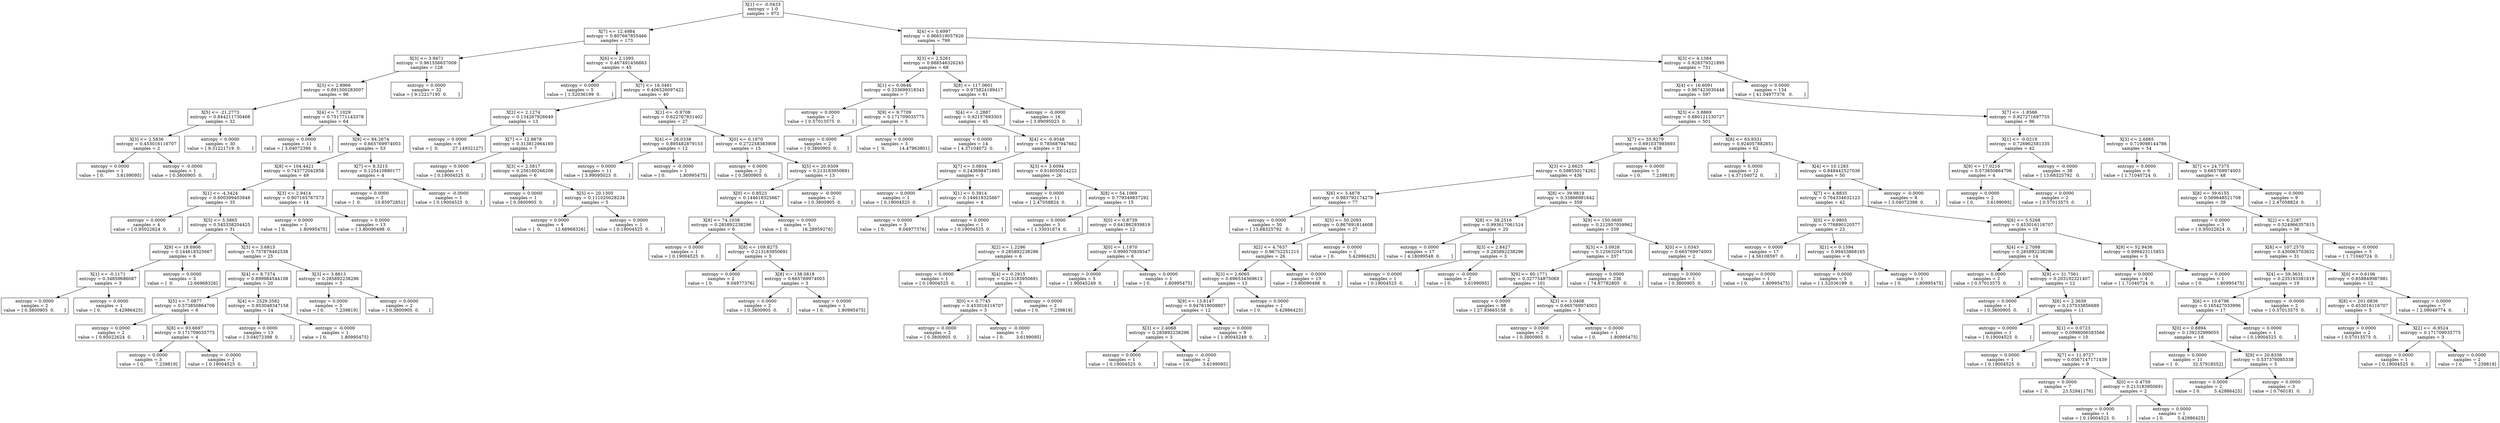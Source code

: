 digraph Tree {
0 [label="X[1] <= -0.0433\nentropy = 1.0\nsamples = 972", shape="box"] ;
1 [label="X[7] <= 12.4984\nentropy = 0.807667855466\nsamples = 173", shape="box"] ;
0 -> 1 ;
2 [label="X[3] <= 3.9471\nentropy = 0.961556657009\nsamples = 128", shape="box"] ;
1 -> 2 ;
3 [label="X[3] <= 2.8966\nentropy = 0.891500283007\nsamples = 96", shape="box"] ;
2 -> 3 ;
4 [label="X[5] <= -21.2773\nentropy = 0.844211730468\nsamples = 32", shape="box"] ;
3 -> 4 ;
5 [label="X[3] <= 2.5836\nentropy = 0.453016116707\nsamples = 2", shape="box"] ;
4 -> 5 ;
6 [label="entropy = 0.0000\nsamples = 1\nvalue = [ 0.         3.6199095]", shape="box"] ;
5 -> 6 ;
7 [label="entropy = -0.0000\nsamples = 1\nvalue = [ 0.3800905  0.       ]", shape="box"] ;
5 -> 7 ;
8 [label="entropy = 0.0000\nsamples = 30\nvalue = [ 9.31221719  0.        ]", shape="box"] ;
4 -> 8 ;
9 [label="X[4] <= 7.1029\nentropy = 0.751771143378\nsamples = 64", shape="box"] ;
3 -> 9 ;
10 [label="entropy = 0.0000\nsamples = 11\nvalue = [ 3.04072398  0.        ]", shape="box"] ;
9 -> 10 ;
11 [label="X[9] <= 84.2674\nentropy = 0.665769974003\nsamples = 53", shape="box"] ;
9 -> 11 ;
12 [label="X[8] <= 104.4421\nentropy = 0.743772042858\nsamples = 49", shape="box"] ;
11 -> 12 ;
13 [label="X[1] <= -4.3424\nentropy = 0.600399403848\nsamples = 35", shape="box"] ;
12 -> 13 ;
14 [label="entropy = 0.0000\nsamples = 4\nvalue = [ 0.95022624  0.        ]", shape="box"] ;
13 -> 14 ;
15 [label="X[5] <= 5.5865\nentropy = 0.545338204425\nsamples = 31", shape="box"] ;
13 -> 15 ;
16 [label="X[9] <= 19.6906\nentropy = 0.144618325667\nsamples = 6", shape="box"] ;
15 -> 16 ;
17 [label="X[1] <= -0.1171\nentropy = 0.34859686087\nsamples = 3", shape="box"] ;
16 -> 17 ;
18 [label="entropy = 0.0000\nsamples = 2\nvalue = [ 0.3800905  0.       ]", shape="box"] ;
17 -> 18 ;
19 [label="entropy = 0.0000\nsamples = 1\nvalue = [ 0.          5.42986425]", shape="box"] ;
17 -> 19 ;
20 [label="entropy = 0.0000\nsamples = 3\nvalue = [  0.          12.66968326]", shape="box"] ;
16 -> 20 ;
21 [label="X[3] <= 3.6815\nentropy = 0.757878462538\nsamples = 25", shape="box"] ;
15 -> 21 ;
22 [label="X[4] <= 8.7374\nentropy = 0.899984544108\nsamples = 20", shape="box"] ;
21 -> 22 ;
23 [label="X[5] <= 7.0877\nentropy = 0.573850864706\nsamples = 6", shape="box"] ;
22 -> 23 ;
24 [label="entropy = 0.0000\nsamples = 2\nvalue = [ 0.95022624  0.        ]", shape="box"] ;
23 -> 24 ;
25 [label="X[8] <= 93.6697\nentropy = 0.171709035775\nsamples = 4", shape="box"] ;
23 -> 25 ;
26 [label="entropy = 0.0000\nsamples = 3\nvalue = [ 0.        7.239819]", shape="box"] ;
25 -> 26 ;
27 [label="entropy = -0.0000\nsamples = 1\nvalue = [ 0.19004525  0.        ]", shape="box"] ;
25 -> 27 ;
28 [label="X[4] <= 2529.3582\nentropy = 0.953048347158\nsamples = 14", shape="box"] ;
22 -> 28 ;
29 [label="entropy = 0.0000\nsamples = 13\nvalue = [ 3.04072398  0.        ]", shape="box"] ;
28 -> 29 ;
30 [label="entropy = -0.0000\nsamples = 1\nvalue = [ 0.          1.80995475]", shape="box"] ;
28 -> 30 ;
31 [label="X[3] <= 3.8813\nentropy = 0.285892238296\nsamples = 5", shape="box"] ;
21 -> 31 ;
32 [label="entropy = 0.0000\nsamples = 3\nvalue = [ 0.        7.239819]", shape="box"] ;
31 -> 32 ;
33 [label="entropy = 0.0000\nsamples = 2\nvalue = [ 0.3800905  0.       ]", shape="box"] ;
31 -> 33 ;
34 [label="X[3] <= 2.9414\nentropy = 0.907165767573\nsamples = 14", shape="box"] ;
12 -> 34 ;
35 [label="entropy = 0.0000\nsamples = 1\nvalue = [ 0.          1.80995475]", shape="box"] ;
34 -> 35 ;
36 [label="entropy = 0.0000\nsamples = 13\nvalue = [ 3.80090498  0.        ]", shape="box"] ;
34 -> 36 ;
37 [label="X[7] <= 8.3215\nentropy = 0.125410880177\nsamples = 4", shape="box"] ;
11 -> 37 ;
38 [label="entropy = 0.0000\nsamples = 3\nvalue = [  0.          10.85972851]", shape="box"] ;
37 -> 38 ;
39 [label="entropy = -0.0000\nsamples = 1\nvalue = [ 0.19004525  0.        ]", shape="box"] ;
37 -> 39 ;
40 [label="entropy = 0.0000\nsamples = 32\nvalue = [ 9.12217195  0.        ]", shape="box"] ;
2 -> 40 ;
41 [label="X[6] <= 2.1095\nentropy = 0.467491456663\nsamples = 45", shape="box"] ;
1 -> 41 ;
42 [label="entropy = 0.0000\nsamples = 5\nvalue = [ 1.52036199  0.        ]", shape="box"] ;
41 -> 42 ;
43 [label="X[7] <= 16.3491\nentropy = 0.406526097422\nsamples = 40", shape="box"] ;
41 -> 43 ;
44 [label="X[2] <= 2.1274\nentropy = 0.134267926649\nsamples = 13", shape="box"] ;
43 -> 44 ;
45 [label="entropy = 0.0000\nsamples = 6\nvalue = [  0.          27.14932127]", shape="box"] ;
44 -> 45 ;
46 [label="X[7] <= 12.8878\nentropy = 0.313812964169\nsamples = 7", shape="box"] ;
44 -> 46 ;
47 [label="entropy = 0.0000\nsamples = 1\nvalue = [ 0.19004525  0.        ]", shape="box"] ;
46 -> 47 ;
48 [label="X[3] <= 2.5817\nentropy = 0.256160266206\nsamples = 6", shape="box"] ;
46 -> 48 ;
49 [label="entropy = 0.0000\nsamples = 1\nvalue = [ 0.3800905  0.       ]", shape="box"] ;
48 -> 49 ;
50 [label="X[5] <= 20.1305\nentropy = 0.111020028234\nsamples = 5", shape="box"] ;
48 -> 50 ;
51 [label="entropy = 0.0000\nsamples = 4\nvalue = [  0.          12.66968326]", shape="box"] ;
50 -> 51 ;
52 [label="entropy = 0.0000\nsamples = 1\nvalue = [ 0.19004525  0.        ]", shape="box"] ;
50 -> 52 ;
53 [label="X[1] <= -0.9708\nentropy = 0.622767831402\nsamples = 27", shape="box"] ;
43 -> 53 ;
54 [label="X[4] <= 26.0338\nentropy = 0.895482879153\nsamples = 12", shape="box"] ;
53 -> 54 ;
55 [label="entropy = 0.0000\nsamples = 11\nvalue = [ 3.99095023  0.        ]", shape="box"] ;
54 -> 55 ;
56 [label="entropy = -0.0000\nsamples = 1\nvalue = [ 0.          1.80995475]", shape="box"] ;
54 -> 56 ;
57 [label="X[0] <= 0.1970\nentropy = 0.272258383908\nsamples = 15", shape="box"] ;
53 -> 57 ;
58 [label="entropy = 0.0000\nsamples = 2\nvalue = [ 0.3800905  0.       ]", shape="box"] ;
57 -> 58 ;
59 [label="X[5] <= 20.9309\nentropy = 0.213183950691\nsamples = 13", shape="box"] ;
57 -> 59 ;
60 [label="X[0] <= 0.8523\nentropy = 0.144618325667\nsamples = 11", shape="box"] ;
59 -> 60 ;
61 [label="X[8] <= 74.1038\nentropy = 0.285892238296\nsamples = 6", shape="box"] ;
60 -> 61 ;
62 [label="entropy = 0.0000\nsamples = 1\nvalue = [ 0.19004525  0.        ]", shape="box"] ;
61 -> 62 ;
63 [label="X[8] <= 109.8275\nentropy = 0.213183950691\nsamples = 5", shape="box"] ;
61 -> 63 ;
64 [label="entropy = 0.0000\nsamples = 2\nvalue = [ 0.          9.04977376]", shape="box"] ;
63 -> 64 ;
65 [label="X[8] <= 138.0818\nentropy = 0.665769974003\nsamples = 3", shape="box"] ;
63 -> 65 ;
66 [label="entropy = 0.0000\nsamples = 2\nvalue = [ 0.3800905  0.       ]", shape="box"] ;
65 -> 66 ;
67 [label="entropy = 0.0000\nsamples = 1\nvalue = [ 0.          1.80995475]", shape="box"] ;
65 -> 67 ;
68 [label="entropy = 0.0000\nsamples = 5\nvalue = [  0.          16.28959276]", shape="box"] ;
60 -> 68 ;
69 [label="entropy = -0.0000\nsamples = 2\nvalue = [ 0.3800905  0.       ]", shape="box"] ;
59 -> 69 ;
70 [label="X[4] <= 0.6997\nentropy = 0.966519057626\nsamples = 799", shape="box"] ;
0 -> 70 ;
71 [label="X[3] <= 2.5261\nentropy = 0.888546326245\nsamples = 68", shape="box"] ;
70 -> 71 ;
72 [label="X[1] <= 0.0646\nentropy = 0.333699318343\nsamples = 7", shape="box"] ;
71 -> 72 ;
73 [label="entropy = 0.0000\nsamples = 2\nvalue = [ 0.57013575  0.        ]", shape="box"] ;
72 -> 73 ;
74 [label="X[9] <= 9.7709\nentropy = 0.171709035775\nsamples = 5", shape="box"] ;
72 -> 74 ;
75 [label="entropy = 0.0000\nsamples = 2\nvalue = [ 0.3800905  0.       ]", shape="box"] ;
74 -> 75 ;
76 [label="entropy = 0.0000\nsamples = 3\nvalue = [  0.          14.47963801]", shape="box"] ;
74 -> 76 ;
77 [label="X[8] <= 117.0601\nentropy = 0.975824189417\nsamples = 61", shape="box"] ;
71 -> 77 ;
78 [label="X[4] <= -1.2887\nentropy = 0.92157693303\nsamples = 45", shape="box"] ;
77 -> 78 ;
79 [label="entropy = 0.0000\nsamples = 14\nvalue = [ 4.37104072  0.        ]", shape="box"] ;
78 -> 79 ;
80 [label="X[4] <= -0.9548\nentropy = 0.785687947662\nsamples = 31", shape="box"] ;
78 -> 80 ;
81 [label="X[7] <= 3.0854\nentropy = 0.243698471665\nsamples = 5", shape="box"] ;
80 -> 81 ;
82 [label="entropy = 0.0000\nsamples = 1\nvalue = [ 0.19004525  0.        ]", shape="box"] ;
81 -> 82 ;
83 [label="X[1] <= 0.3914\nentropy = 0.144618325667\nsamples = 4", shape="box"] ;
81 -> 83 ;
84 [label="entropy = 0.0000\nsamples = 3\nvalue = [ 0.          9.04977376]", shape="box"] ;
83 -> 84 ;
85 [label="entropy = 0.0000\nsamples = 1\nvalue = [ 0.19004525  0.        ]", shape="box"] ;
83 -> 85 ;
86 [label="X[3] <= 3.6094\nentropy = 0.916050024222\nsamples = 26", shape="box"] ;
80 -> 86 ;
87 [label="entropy = 0.0000\nsamples = 11\nvalue = [ 2.47058824  0.        ]", shape="box"] ;
86 -> 87 ;
88 [label="X[8] <= 54.1069\nentropy = 0.779349837292\nsamples = 15", shape="box"] ;
86 -> 88 ;
89 [label="entropy = 0.0000\nsamples = 3\nvalue = [ 1.33031674  0.        ]", shape="box"] ;
88 -> 89 ;
90 [label="X[0] <= 0.8739\nentropy = 0.641862939819\nsamples = 12", shape="box"] ;
88 -> 90 ;
91 [label="X[2] <= 1.2296\nentropy = 0.285892238296\nsamples = 6", shape="box"] ;
90 -> 91 ;
92 [label="entropy = 0.0000\nsamples = 1\nvalue = [ 0.19004525  0.        ]", shape="box"] ;
91 -> 92 ;
93 [label="X[4] <= 0.2915\nentropy = 0.213183950691\nsamples = 5", shape="box"] ;
91 -> 93 ;
94 [label="X[0] <= 0.7745\nentropy = 0.453016116707\nsamples = 3", shape="box"] ;
93 -> 94 ;
95 [label="entropy = 0.0000\nsamples = 2\nvalue = [ 0.3800905  0.       ]", shape="box"] ;
94 -> 95 ;
96 [label="entropy = -0.0000\nsamples = 1\nvalue = [ 0.         3.6199095]", shape="box"] ;
94 -> 96 ;
97 [label="entropy = 0.0000\nsamples = 2\nvalue = [ 0.        7.239819]", shape="box"] ;
93 -> 97 ;
98 [label="X[0] <= 1.1970\nentropy = 0.999570839347\nsamples = 6", shape="box"] ;
90 -> 98 ;
99 [label="entropy = 0.0000\nsamples = 5\nvalue = [ 1.90045249  0.        ]", shape="box"] ;
98 -> 99 ;
100 [label="entropy = 0.0000\nsamples = 1\nvalue = [ 0.          1.80995475]", shape="box"] ;
98 -> 100 ;
101 [label="entropy = -0.0000\nsamples = 16\nvalue = [ 3.99095023  0.        ]", shape="box"] ;
77 -> 101 ;
102 [label="X[3] <= 4.1384\nentropy = 0.928379321895\nsamples = 731", shape="box"] ;
70 -> 102 ;
103 [label="X[4] <= 16.6091\nentropy = 0.967423030448\nsamples = 597", shape="box"] ;
102 -> 103 ;
104 [label="X[3] <= 3.8869\nentropy = 0.880121230727\nsamples = 501", shape="box"] ;
103 -> 104 ;
105 [label="X[7] <= 55.9279\nentropy = 0.691037985693\nsamples = 439", shape="box"] ;
104 -> 105 ;
106 [label="X[3] <= 2.6625\nentropy = 0.598550174262\nsamples = 436", shape="box"] ;
105 -> 106 ;
107 [label="X[6] <= 3.4878\nentropy = 0.983792174279\nsamples = 77", shape="box"] ;
106 -> 107 ;
108 [label="entropy = 0.0000\nsamples = 50\nvalue = [ 13.68325792   0.        ]", shape="box"] ;
107 -> 108 ;
109 [label="X[5] <= 50.2093\nentropy = 0.867691814608\nsamples = 27", shape="box"] ;
107 -> 109 ;
110 [label="X[2] <= 4.7637\nentropy = 0.96752251215\nsamples = 26", shape="box"] ;
109 -> 110 ;
111 [label="X[3] <= 2.6065\nentropy = 0.696534369613\nsamples = 13", shape="box"] ;
110 -> 111 ;
112 [label="X[9] <= 13.8147\nentropy = 0.947619008807\nsamples = 12", shape="box"] ;
111 -> 112 ;
113 [label="X[3] <= 2.4068\nentropy = 0.285892238296\nsamples = 3", shape="box"] ;
112 -> 113 ;
114 [label="entropy = 0.0000\nsamples = 1\nvalue = [ 0.19004525  0.        ]", shape="box"] ;
113 -> 114 ;
115 [label="entropy = -0.0000\nsamples = 2\nvalue = [ 0.         3.6199095]", shape="box"] ;
113 -> 115 ;
116 [label="entropy = 0.0000\nsamples = 9\nvalue = [ 1.90045249  0.        ]", shape="box"] ;
112 -> 116 ;
117 [label="entropy = 0.0000\nsamples = 1\nvalue = [ 0.          5.42986425]", shape="box"] ;
111 -> 117 ;
118 [label="entropy = -0.0000\nsamples = 13\nvalue = [ 3.80090498  0.        ]", shape="box"] ;
110 -> 118 ;
119 [label="entropy = 0.0000\nsamples = 1\nvalue = [ 0.          5.42986425]", shape="box"] ;
109 -> 119 ;
120 [label="X[8] <= 39.9819\nentropy = 0.33866981642\nsamples = 359", shape="box"] ;
106 -> 120 ;
121 [label="X[8] <= 38.2516\nentropy = 0.993617061524\nsamples = 20", shape="box"] ;
120 -> 121 ;
122 [label="entropy = 0.0000\nsamples = 17\nvalue = [ 4.18099548  0.        ]", shape="box"] ;
121 -> 122 ;
123 [label="X[3] <= 2.8427\nentropy = 0.285892238296\nsamples = 3", shape="box"] ;
121 -> 123 ;
124 [label="entropy = 0.0000\nsamples = 1\nvalue = [ 0.19004525  0.        ]", shape="box"] ;
123 -> 124 ;
125 [label="entropy = -0.0000\nsamples = 2\nvalue = [ 0.         3.6199095]", shape="box"] ;
123 -> 125 ;
126 [label="X[9] <= 150.0695\nentropy = 0.212957059962\nsamples = 339", shape="box"] ;
120 -> 126 ;
127 [label="X[3] <= 3.0928\nentropy = 0.125632047326\nsamples = 337", shape="box"] ;
126 -> 127 ;
128 [label="X[9] <= 60.1771\nentropy = 0.327754875069\nsamples = 101", shape="box"] ;
127 -> 128 ;
129 [label="entropy = 0.0000\nsamples = 98\nvalue = [ 27.93665158   0.        ]", shape="box"] ;
128 -> 129 ;
130 [label="X[3] <= 3.0408\nentropy = 0.665769974003\nsamples = 3", shape="box"] ;
128 -> 130 ;
131 [label="entropy = 0.0000\nsamples = 2\nvalue = [ 0.3800905  0.       ]", shape="box"] ;
130 -> 131 ;
132 [label="entropy = 0.0000\nsamples = 1\nvalue = [ 0.          1.80995475]", shape="box"] ;
130 -> 132 ;
133 [label="entropy = 0.0000\nsamples = 236\nvalue = [ 74.87782805   0.        ]", shape="box"] ;
127 -> 133 ;
134 [label="X[0] <= 1.0343\nentropy = 0.665769974003\nsamples = 2", shape="box"] ;
126 -> 134 ;
135 [label="entropy = 0.0000\nsamples = 1\nvalue = [ 0.3800905  0.       ]", shape="box"] ;
134 -> 135 ;
136 [label="entropy = 0.0000\nsamples = 1\nvalue = [ 0.          1.80995475]", shape="box"] ;
134 -> 136 ;
137 [label="entropy = 0.0000\nsamples = 3\nvalue = [ 0.        7.239819]", shape="box"] ;
105 -> 137 ;
138 [label="X[8] <= 63.9331\nentropy = 0.924057882851\nsamples = 62", shape="box"] ;
104 -> 138 ;
139 [label="entropy = 0.0000\nsamples = 12\nvalue = [ 4.37104072  0.        ]", shape="box"] ;
138 -> 139 ;
140 [label="X[4] <= 10.1283\nentropy = 0.848442527036\nsamples = 50", shape="box"] ;
138 -> 140 ;
141 [label="X[7] <= 4.8835\nentropy = 0.764334632123\nsamples = 42", shape="box"] ;
140 -> 141 ;
142 [label="X[0] <= 0.9805\nentropy = 0.776890120577\nsamples = 23", shape="box"] ;
141 -> 142 ;
143 [label="entropy = 0.0000\nsamples = 17\nvalue = [ 4.56108597  0.        ]", shape="box"] ;
142 -> 143 ;
144 [label="X[1] <= 0.1594\nentropy = 0.99453868165\nsamples = 6", shape="box"] ;
142 -> 144 ;
145 [label="entropy = 0.0000\nsamples = 5\nvalue = [ 1.52036199  0.        ]", shape="box"] ;
144 -> 145 ;
146 [label="entropy = 0.0000\nsamples = 1\nvalue = [ 0.          1.80995475]", shape="box"] ;
144 -> 146 ;
147 [label="X[6] <= 5.5268\nentropy = 0.453016116707\nsamples = 19", shape="box"] ;
141 -> 147 ;
148 [label="X[4] <= 2.7088\nentropy = 0.285892238296\nsamples = 14", shape="box"] ;
147 -> 148 ;
149 [label="entropy = 0.0000\nsamples = 2\nvalue = [ 0.57013575  0.        ]", shape="box"] ;
148 -> 149 ;
150 [label="X[9] <= 31.7561\nentropy = 0.203192321407\nsamples = 12", shape="box"] ;
148 -> 150 ;
151 [label="entropy = 0.0000\nsamples = 1\nvalue = [ 0.3800905  0.       ]", shape="box"] ;
150 -> 151 ;
152 [label="X[6] <= 2.3639\nentropy = 0.137533856689\nsamples = 11", shape="box"] ;
150 -> 152 ;
153 [label="entropy = 0.0000\nsamples = 1\nvalue = [ 0.19004525  0.        ]", shape="box"] ;
152 -> 153 ;
154 [label="X[1] <= 0.0723\nentropy = 0.0998006583566\nsamples = 10", shape="box"] ;
152 -> 154 ;
155 [label="entropy = 0.0000\nsamples = 1\nvalue = [ 0.19004525  0.        ]", shape="box"] ;
154 -> 155 ;
156 [label="X[7] <= 11.9727\nentropy = 0.0567147171439\nsamples = 9", shape="box"] ;
154 -> 156 ;
157 [label="entropy = 0.0000\nsamples = 7\nvalue = [  0.          23.52941176]", shape="box"] ;
156 -> 157 ;
158 [label="X[0] <= 0.4759\nentropy = 0.213183950691\nsamples = 2", shape="box"] ;
156 -> 158 ;
159 [label="entropy = 0.0000\nsamples = 1\nvalue = [ 0.19004525  0.        ]", shape="box"] ;
158 -> 159 ;
160 [label="entropy = 0.0000\nsamples = 1\nvalue = [ 0.          5.42986425]", shape="box"] ;
158 -> 160 ;
161 [label="X[9] <= 52.9436\nentropy = 0.999423115853\nsamples = 5", shape="box"] ;
147 -> 161 ;
162 [label="entropy = 0.0000\nsamples = 4\nvalue = [ 1.71040724  0.        ]", shape="box"] ;
161 -> 162 ;
163 [label="entropy = 0.0000\nsamples = 1\nvalue = [ 0.          1.80995475]", shape="box"] ;
161 -> 163 ;
164 [label="entropy = -0.0000\nsamples = 8\nvalue = [ 3.04072398  0.        ]", shape="box"] ;
140 -> 164 ;
165 [label="X[7] <= -1.8566\nentropy = 0.927271697755\nsamples = 96", shape="box"] ;
103 -> 165 ;
166 [label="X[1] <= -0.0219\nentropy = 0.726962581335\nsamples = 42", shape="box"] ;
165 -> 166 ;
167 [label="X[9] <= 17.0216\nentropy = 0.573850864706\nsamples = 4", shape="box"] ;
166 -> 167 ;
168 [label="entropy = 0.0000\nsamples = 2\nvalue = [ 0.         3.6199095]", shape="box"] ;
167 -> 168 ;
169 [label="entropy = 0.0000\nsamples = 2\nvalue = [ 0.57013575  0.        ]", shape="box"] ;
167 -> 169 ;
170 [label="entropy = -0.0000\nsamples = 38\nvalue = [ 13.68325792   0.        ]", shape="box"] ;
166 -> 170 ;
171 [label="X[3] <= 2.6885\nentropy = 0.719098144786\nsamples = 54", shape="box"] ;
165 -> 171 ;
172 [label="entropy = 0.0000\nsamples = 6\nvalue = [ 1.71040724  0.        ]", shape="box"] ;
171 -> 172 ;
173 [label="X[7] <= 24.7375\nentropy = 0.665769974003\nsamples = 48", shape="box"] ;
171 -> 173 ;
174 [label="X[8] <= 39.6155\nentropy = 0.569648521708\nsamples = 39", shape="box"] ;
173 -> 174 ;
175 [label="entropy = 0.0000\nsamples = 3\nvalue = [ 0.95022624  0.        ]", shape="box"] ;
174 -> 175 ;
176 [label="X[2] <= 6.2287\nentropy = 0.524966357815\nsamples = 36", shape="box"] ;
174 -> 176 ;
177 [label="X[8] <= 107.2570\nentropy = 0.430063703632\nsamples = 31", shape="box"] ;
176 -> 177 ;
178 [label="X[4] <= 59.3631\nentropy = 0.235193381819\nsamples = 19", shape="box"] ;
177 -> 178 ;
179 [label="X[6] <= 10.6796\nentropy = 0.165427033996\nsamples = 17", shape="box"] ;
178 -> 179 ;
180 [label="X[0] <= 0.8894\nentropy = 0.139232999055\nsamples = 16", shape="box"] ;
179 -> 180 ;
181 [label="entropy = 0.0000\nsamples = 11\nvalue = [  0.          32.57918552]", shape="box"] ;
180 -> 181 ;
182 [label="X[9] <= 20.8336\nentropy = 0.537376085338\nsamples = 5", shape="box"] ;
180 -> 182 ;
183 [label="entropy = 0.0000\nsamples = 2\nvalue = [ 0.          5.42986425]", shape="box"] ;
182 -> 183 ;
184 [label="entropy = 0.0000\nsamples = 3\nvalue = [ 0.760181  0.      ]", shape="box"] ;
182 -> 184 ;
185 [label="entropy = 0.0000\nsamples = 1\nvalue = [ 0.19004525  0.        ]", shape="box"] ;
179 -> 185 ;
186 [label="entropy = -0.0000\nsamples = 2\nvalue = [ 0.57013575  0.        ]", shape="box"] ;
178 -> 186 ;
187 [label="X[0] <= 0.6106\nentropy = 0.858849987981\nsamples = 12", shape="box"] ;
177 -> 187 ;
188 [label="X[8] <= 201.0836\nentropy = 0.453016116707\nsamples = 5", shape="box"] ;
187 -> 188 ;
189 [label="entropy = 0.0000\nsamples = 2\nvalue = [ 0.57013575  0.        ]", shape="box"] ;
188 -> 189 ;
190 [label="X[2] <= -6.9524\nentropy = 0.171709035775\nsamples = 3", shape="box"] ;
188 -> 190 ;
191 [label="entropy = 0.0000\nsamples = 1\nvalue = [ 0.19004525  0.        ]", shape="box"] ;
190 -> 191 ;
192 [label="entropy = 0.0000\nsamples = 2\nvalue = [ 0.        7.239819]", shape="box"] ;
190 -> 192 ;
193 [label="entropy = 0.0000\nsamples = 7\nvalue = [ 2.09049774  0.        ]", shape="box"] ;
187 -> 193 ;
194 [label="entropy = -0.0000\nsamples = 5\nvalue = [ 1.71040724  0.        ]", shape="box"] ;
176 -> 194 ;
195 [label="entropy = 0.0000\nsamples = 9\nvalue = [ 2.47058824  0.        ]", shape="box"] ;
173 -> 195 ;
196 [label="entropy = 0.0000\nsamples = 134\nvalue = [ 41.04977376   0.        ]", shape="box"] ;
102 -> 196 ;
}